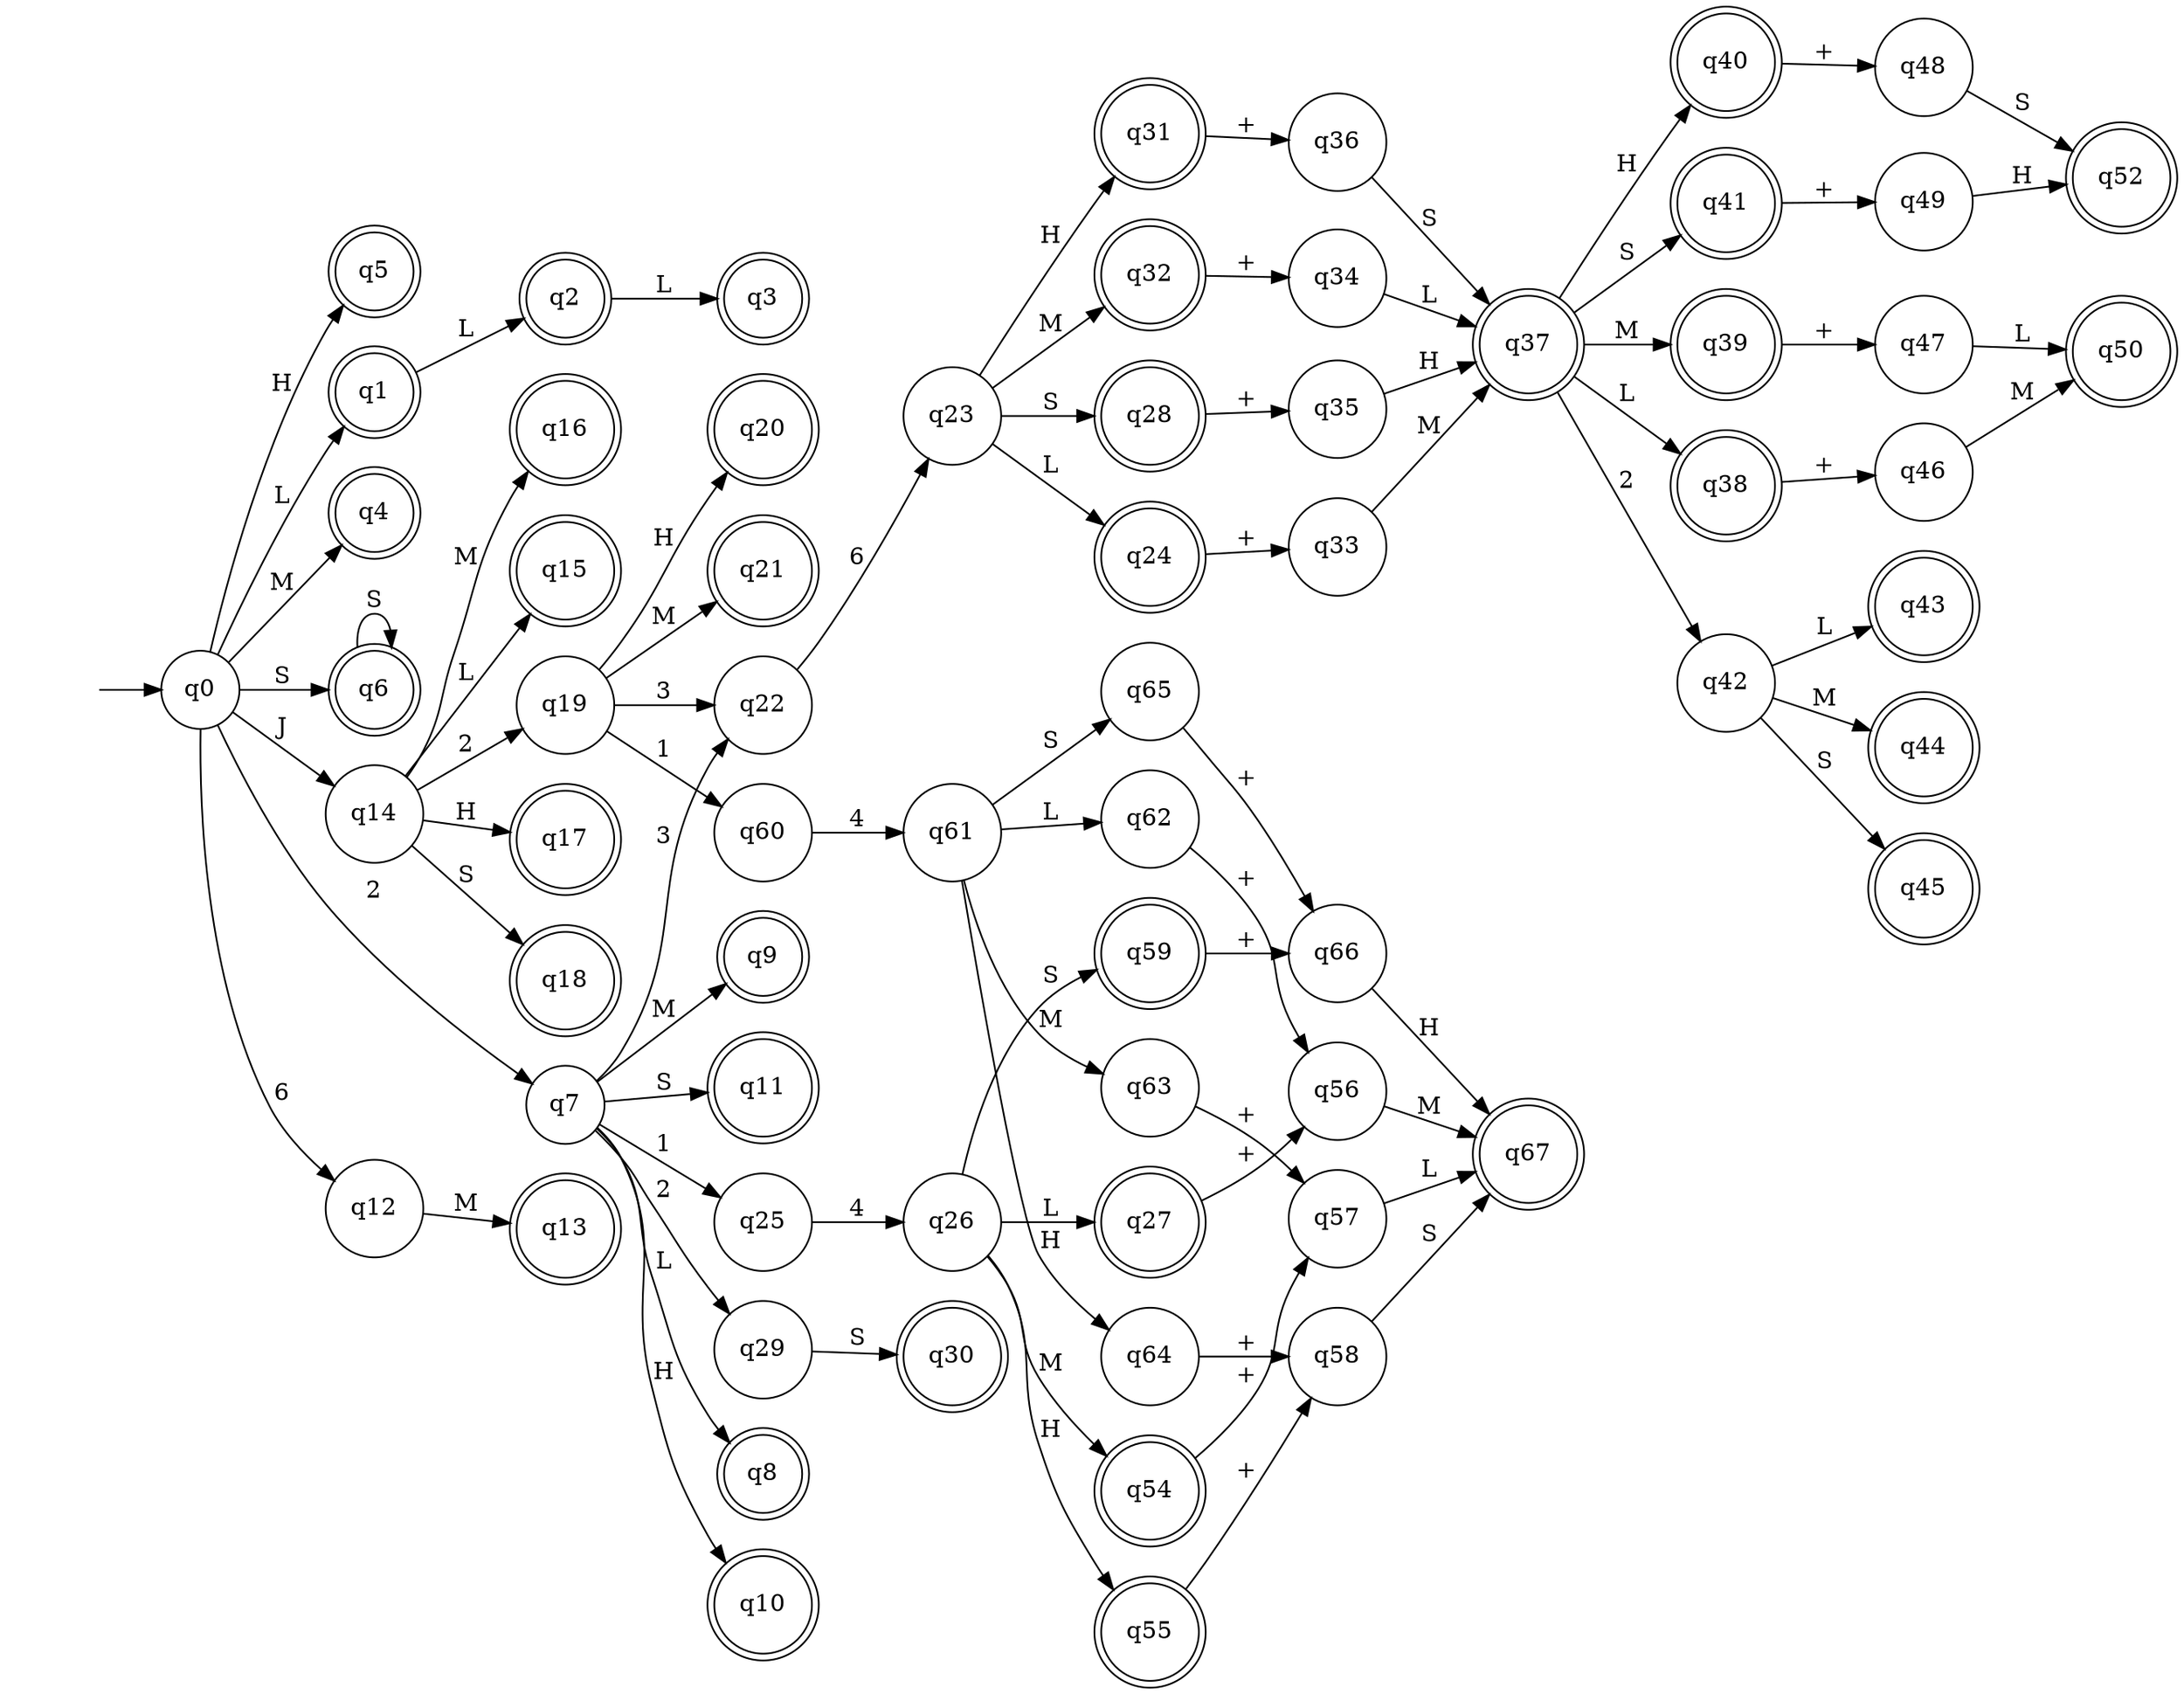 digraph "./afd01" {
	graph [rankdir=LR]
	"" [label="" shape=plaintext]
	q59 [label=q59 shape=doublecircle]
	q5 [label=q5 shape=doublecircle]
	q54 [label=q54 shape=doublecircle]
	q1 [label=q1 shape=doublecircle]
	q8 [label=q8 shape=doublecircle]
	q55 [label=q55 shape=doublecircle]
	q44 [label=q44 shape=doublecircle]
	q45 [label=q45 shape=doublecircle]
	q31 [label=q31 shape=doublecircle]
	q43 [label=q43 shape=doublecircle]
	q17 [label=q17 shape=doublecircle]
	q18 [label=q18 shape=doublecircle]
	q32 [label=q32 shape=doublecircle]
	q52 [label=q52 shape=doublecircle]
	q16 [label=q16 shape=doublecircle]
	q40 [label=q40 shape=doublecircle]
	q15 [label=q15 shape=doublecircle]
	q10 [label=q10 shape=doublecircle]
	q4 [label=q4 shape=doublecircle]
	q24 [label=q24 shape=doublecircle]
	q13 [label=q13 shape=doublecircle]
	q39 [label=q39 shape=doublecircle]
	q41 [label=q41 shape=doublecircle]
	q9 [label=q9 shape=doublecircle]
	q3 [label=q3 shape=doublecircle]
	q28 [label=q28 shape=doublecircle]
	q38 [label=q38 shape=doublecircle]
	q2 [label=q2 shape=doublecircle]
	q37 [label=q37 shape=doublecircle]
	q6 [label=q6 shape=doublecircle]
	q30 [label=q30 shape=doublecircle]
	q27 [label=q27 shape=doublecircle]
	q20 [label=q20 shape=doublecircle]
	q50 [label=q50 shape=doublecircle]
	q21 [label=q21 shape=doublecircle]
	q67 [label=q67 shape=doublecircle]
	q11 [label=q11 shape=doublecircle]
	q14 [label=q14 shape=circle]
	q47 [label=q47 shape=circle]
	q56 [label=q56 shape=circle]
	q0 [label=q0 shape=circle]
	q12 [label=q12 shape=circle]
	q25 [label=q25 shape=circle]
	q62 [label=q62 shape=circle]
	q58 [label=q58 shape=circle]
	q48 [label=q48 shape=circle]
	q29 [label=q29 shape=circle]
	q66 [label=q66 shape=circle]
	q22 [label=q22 shape=circle]
	q60 [label=q60 shape=circle]
	q46 [label=q46 shape=circle]
	q42 [label=q42 shape=circle]
	q36 [label=q36 shape=circle]
	q49 [label=q49 shape=circle]
	q23 [label=q23 shape=circle]
	q61 [label=q61 shape=circle]
	q64 [label=q64 shape=circle]
	q7 [label=q7 shape=circle]
	q57 [label=q57 shape=circle]
	q26 [label=q26 shape=circle]
	q19 [label=q19 shape=circle]
	q34 [label=q34 shape=circle]
	q35 [label=q35 shape=circle]
	q63 [label=q63 shape=circle]
	q33 [label=q33 shape=circle]
	q65 [label=q65 shape=circle]
	"" -> q0 [label=""]
	q0 -> q1 [label=L]
	q0 -> q4 [label=M]
	q0 -> q5 [label=H]
	q0 -> q6 [label=S]
	q0 -> q7 [label=2]
	q0 -> q12 [label=6]
	q0 -> q14 [label=J]
	q1 -> q2 [label=L]
	q2 -> q3 [label=L]
	q6 -> q6 [label=S]
	q7 -> q8 [label=L]
	q7 -> q9 [label=M]
	q7 -> q10 [label=H]
	q7 -> q11 [label=S]
	q7 -> q22 [label=3]
	q7 -> q25 [label=1]
	q7 -> q29 [label=2]
	q12 -> q13 [label=M]
	q14 -> q15 [label=L]
	q14 -> q16 [label=M]
	q14 -> q17 [label=H]
	q14 -> q18 [label=S]
	q14 -> q19 [label=2]
	q19 -> q20 [label=H]
	q19 -> q21 [label=M]
	q19 -> q22 [label=3]
	q19 -> q60 [label=1]
	q22 -> q23 [label=6]
	q23 -> q24 [label=L]
	q23 -> q28 [label=S]
	q23 -> q31 [label=H]
	q23 -> q32 [label=M]
	q24 -> q33 [label="+"]
	q25 -> q26 [label=4]
	q26 -> q27 [label=L]
	q26 -> q54 [label=M]
	q26 -> q55 [label=H]
	q26 -> q59 [label=S]
	q27 -> q56 [label="+"]
	q28 -> q35 [label="+"]
	q29 -> q30 [label=S]
	q31 -> q36 [label="+"]
	q32 -> q34 [label="+"]
	q33 -> q37 [label=M]
	q34 -> q37 [label=L]
	q35 -> q37 [label=H]
	q36 -> q37 [label=S]
	q37 -> q38 [label=L]
	q37 -> q39 [label=M]
	q37 -> q40 [label=H]
	q37 -> q41 [label=S]
	q37 -> q42 [label=2]
	q38 -> q46 [label="+"]
	q39 -> q47 [label="+"]
	q40 -> q48 [label="+"]
	q41 -> q49 [label="+"]
	q42 -> q43 [label=L]
	q42 -> q44 [label=M]
	q42 -> q45 [label=S]
	q46 -> q50 [label=M]
	q47 -> q50 [label=L]
	q48 -> q52 [label=S]
	q49 -> q52 [label=H]
	q54 -> q57 [label="+"]
	q55 -> q58 [label="+"]
	q56 -> q67 [label=M]
	q57 -> q67 [label=L]
	q58 -> q67 [label=S]
	q59 -> q66 [label="+"]
	q60 -> q61 [label=4]
	q61 -> q62 [label=L]
	q61 -> q63 [label=M]
	q61 -> q64 [label=H]
	q61 -> q65 [label=S]
	q62 -> q56 [label="+"]
	q63 -> q57 [label="+"]
	q64 -> q58 [label="+"]
	q65 -> q66 [label="+"]
	q66 -> q67 [label=H]
}
